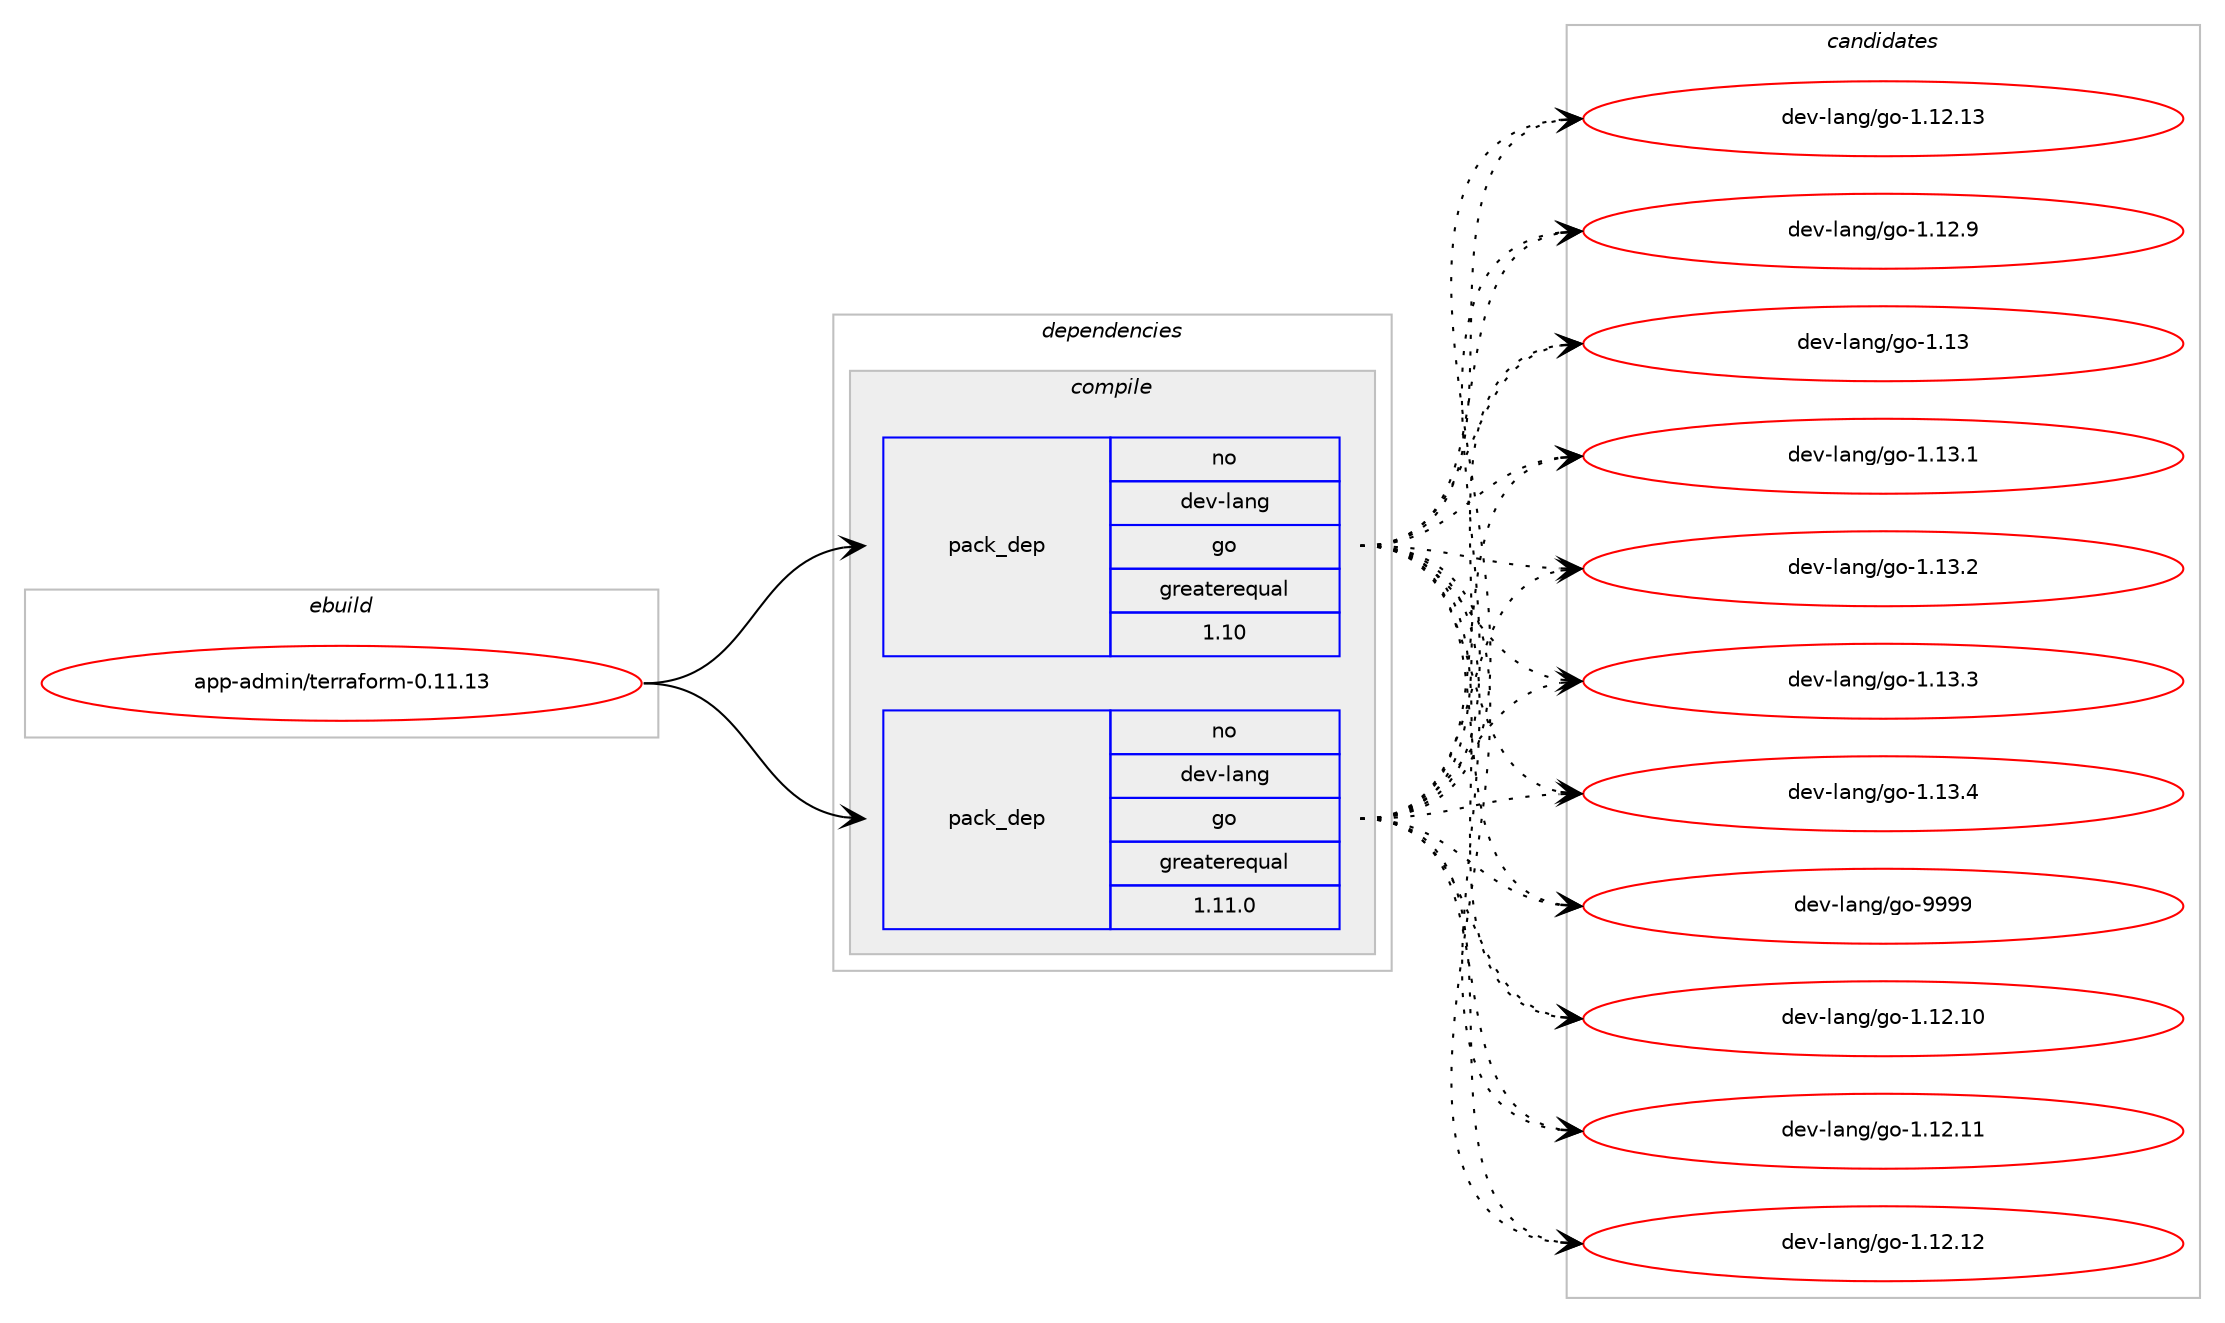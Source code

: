 digraph prolog {

# *************
# Graph options
# *************

newrank=true;
concentrate=true;
compound=true;
graph [rankdir=LR,fontname=Helvetica,fontsize=10,ranksep=1.5];#, ranksep=2.5, nodesep=0.2];
edge  [arrowhead=vee];
node  [fontname=Helvetica,fontsize=10];

# **********
# The ebuild
# **********

subgraph cluster_leftcol {
color=gray;
rank=same;
label=<<i>ebuild</i>>;
id [label="app-admin/terraform-0.11.13", color=red, width=4, href="../app-admin/terraform-0.11.13.svg"];
}

# ****************
# The dependencies
# ****************

subgraph cluster_midcol {
color=gray;
label=<<i>dependencies</i>>;
subgraph cluster_compile {
fillcolor="#eeeeee";
style=filled;
label=<<i>compile</i>>;
subgraph pack350704 {
dependency471637 [label=<<TABLE BORDER="0" CELLBORDER="1" CELLSPACING="0" CELLPADDING="4" WIDTH="220"><TR><TD ROWSPAN="6" CELLPADDING="30">pack_dep</TD></TR><TR><TD WIDTH="110">no</TD></TR><TR><TD>dev-lang</TD></TR><TR><TD>go</TD></TR><TR><TD>greaterequal</TD></TR><TR><TD>1.10</TD></TR></TABLE>>, shape=none, color=blue];
}
id:e -> dependency471637:w [weight=20,style="solid",arrowhead="vee"];
subgraph pack350705 {
dependency471638 [label=<<TABLE BORDER="0" CELLBORDER="1" CELLSPACING="0" CELLPADDING="4" WIDTH="220"><TR><TD ROWSPAN="6" CELLPADDING="30">pack_dep</TD></TR><TR><TD WIDTH="110">no</TD></TR><TR><TD>dev-lang</TD></TR><TR><TD>go</TD></TR><TR><TD>greaterequal</TD></TR><TR><TD>1.11.0</TD></TR></TABLE>>, shape=none, color=blue];
}
id:e -> dependency471638:w [weight=20,style="solid",arrowhead="vee"];
}
subgraph cluster_compileandrun {
fillcolor="#eeeeee";
style=filled;
label=<<i>compile and run</i>>;
}
subgraph cluster_run {
fillcolor="#eeeeee";
style=filled;
label=<<i>run</i>>;
}
}

# **************
# The candidates
# **************

subgraph cluster_choices {
rank=same;
color=gray;
label=<<i>candidates</i>>;

subgraph choice350704 {
color=black;
nodesep=1;
choice1001011184510897110103471031114549464950464948 [label="dev-lang/go-1.12.10", color=red, width=4,href="../dev-lang/go-1.12.10.svg"];
choice1001011184510897110103471031114549464950464949 [label="dev-lang/go-1.12.11", color=red, width=4,href="../dev-lang/go-1.12.11.svg"];
choice1001011184510897110103471031114549464950464950 [label="dev-lang/go-1.12.12", color=red, width=4,href="../dev-lang/go-1.12.12.svg"];
choice1001011184510897110103471031114549464950464951 [label="dev-lang/go-1.12.13", color=red, width=4,href="../dev-lang/go-1.12.13.svg"];
choice10010111845108971101034710311145494649504657 [label="dev-lang/go-1.12.9", color=red, width=4,href="../dev-lang/go-1.12.9.svg"];
choice1001011184510897110103471031114549464951 [label="dev-lang/go-1.13", color=red, width=4,href="../dev-lang/go-1.13.svg"];
choice10010111845108971101034710311145494649514649 [label="dev-lang/go-1.13.1", color=red, width=4,href="../dev-lang/go-1.13.1.svg"];
choice10010111845108971101034710311145494649514650 [label="dev-lang/go-1.13.2", color=red, width=4,href="../dev-lang/go-1.13.2.svg"];
choice10010111845108971101034710311145494649514651 [label="dev-lang/go-1.13.3", color=red, width=4,href="../dev-lang/go-1.13.3.svg"];
choice10010111845108971101034710311145494649514652 [label="dev-lang/go-1.13.4", color=red, width=4,href="../dev-lang/go-1.13.4.svg"];
choice1001011184510897110103471031114557575757 [label="dev-lang/go-9999", color=red, width=4,href="../dev-lang/go-9999.svg"];
dependency471637:e -> choice1001011184510897110103471031114549464950464948:w [style=dotted,weight="100"];
dependency471637:e -> choice1001011184510897110103471031114549464950464949:w [style=dotted,weight="100"];
dependency471637:e -> choice1001011184510897110103471031114549464950464950:w [style=dotted,weight="100"];
dependency471637:e -> choice1001011184510897110103471031114549464950464951:w [style=dotted,weight="100"];
dependency471637:e -> choice10010111845108971101034710311145494649504657:w [style=dotted,weight="100"];
dependency471637:e -> choice1001011184510897110103471031114549464951:w [style=dotted,weight="100"];
dependency471637:e -> choice10010111845108971101034710311145494649514649:w [style=dotted,weight="100"];
dependency471637:e -> choice10010111845108971101034710311145494649514650:w [style=dotted,weight="100"];
dependency471637:e -> choice10010111845108971101034710311145494649514651:w [style=dotted,weight="100"];
dependency471637:e -> choice10010111845108971101034710311145494649514652:w [style=dotted,weight="100"];
dependency471637:e -> choice1001011184510897110103471031114557575757:w [style=dotted,weight="100"];
}
subgraph choice350705 {
color=black;
nodesep=1;
choice1001011184510897110103471031114549464950464948 [label="dev-lang/go-1.12.10", color=red, width=4,href="../dev-lang/go-1.12.10.svg"];
choice1001011184510897110103471031114549464950464949 [label="dev-lang/go-1.12.11", color=red, width=4,href="../dev-lang/go-1.12.11.svg"];
choice1001011184510897110103471031114549464950464950 [label="dev-lang/go-1.12.12", color=red, width=4,href="../dev-lang/go-1.12.12.svg"];
choice1001011184510897110103471031114549464950464951 [label="dev-lang/go-1.12.13", color=red, width=4,href="../dev-lang/go-1.12.13.svg"];
choice10010111845108971101034710311145494649504657 [label="dev-lang/go-1.12.9", color=red, width=4,href="../dev-lang/go-1.12.9.svg"];
choice1001011184510897110103471031114549464951 [label="dev-lang/go-1.13", color=red, width=4,href="../dev-lang/go-1.13.svg"];
choice10010111845108971101034710311145494649514649 [label="dev-lang/go-1.13.1", color=red, width=4,href="../dev-lang/go-1.13.1.svg"];
choice10010111845108971101034710311145494649514650 [label="dev-lang/go-1.13.2", color=red, width=4,href="../dev-lang/go-1.13.2.svg"];
choice10010111845108971101034710311145494649514651 [label="dev-lang/go-1.13.3", color=red, width=4,href="../dev-lang/go-1.13.3.svg"];
choice10010111845108971101034710311145494649514652 [label="dev-lang/go-1.13.4", color=red, width=4,href="../dev-lang/go-1.13.4.svg"];
choice1001011184510897110103471031114557575757 [label="dev-lang/go-9999", color=red, width=4,href="../dev-lang/go-9999.svg"];
dependency471638:e -> choice1001011184510897110103471031114549464950464948:w [style=dotted,weight="100"];
dependency471638:e -> choice1001011184510897110103471031114549464950464949:w [style=dotted,weight="100"];
dependency471638:e -> choice1001011184510897110103471031114549464950464950:w [style=dotted,weight="100"];
dependency471638:e -> choice1001011184510897110103471031114549464950464951:w [style=dotted,weight="100"];
dependency471638:e -> choice10010111845108971101034710311145494649504657:w [style=dotted,weight="100"];
dependency471638:e -> choice1001011184510897110103471031114549464951:w [style=dotted,weight="100"];
dependency471638:e -> choice10010111845108971101034710311145494649514649:w [style=dotted,weight="100"];
dependency471638:e -> choice10010111845108971101034710311145494649514650:w [style=dotted,weight="100"];
dependency471638:e -> choice10010111845108971101034710311145494649514651:w [style=dotted,weight="100"];
dependency471638:e -> choice10010111845108971101034710311145494649514652:w [style=dotted,weight="100"];
dependency471638:e -> choice1001011184510897110103471031114557575757:w [style=dotted,weight="100"];
}
}

}

